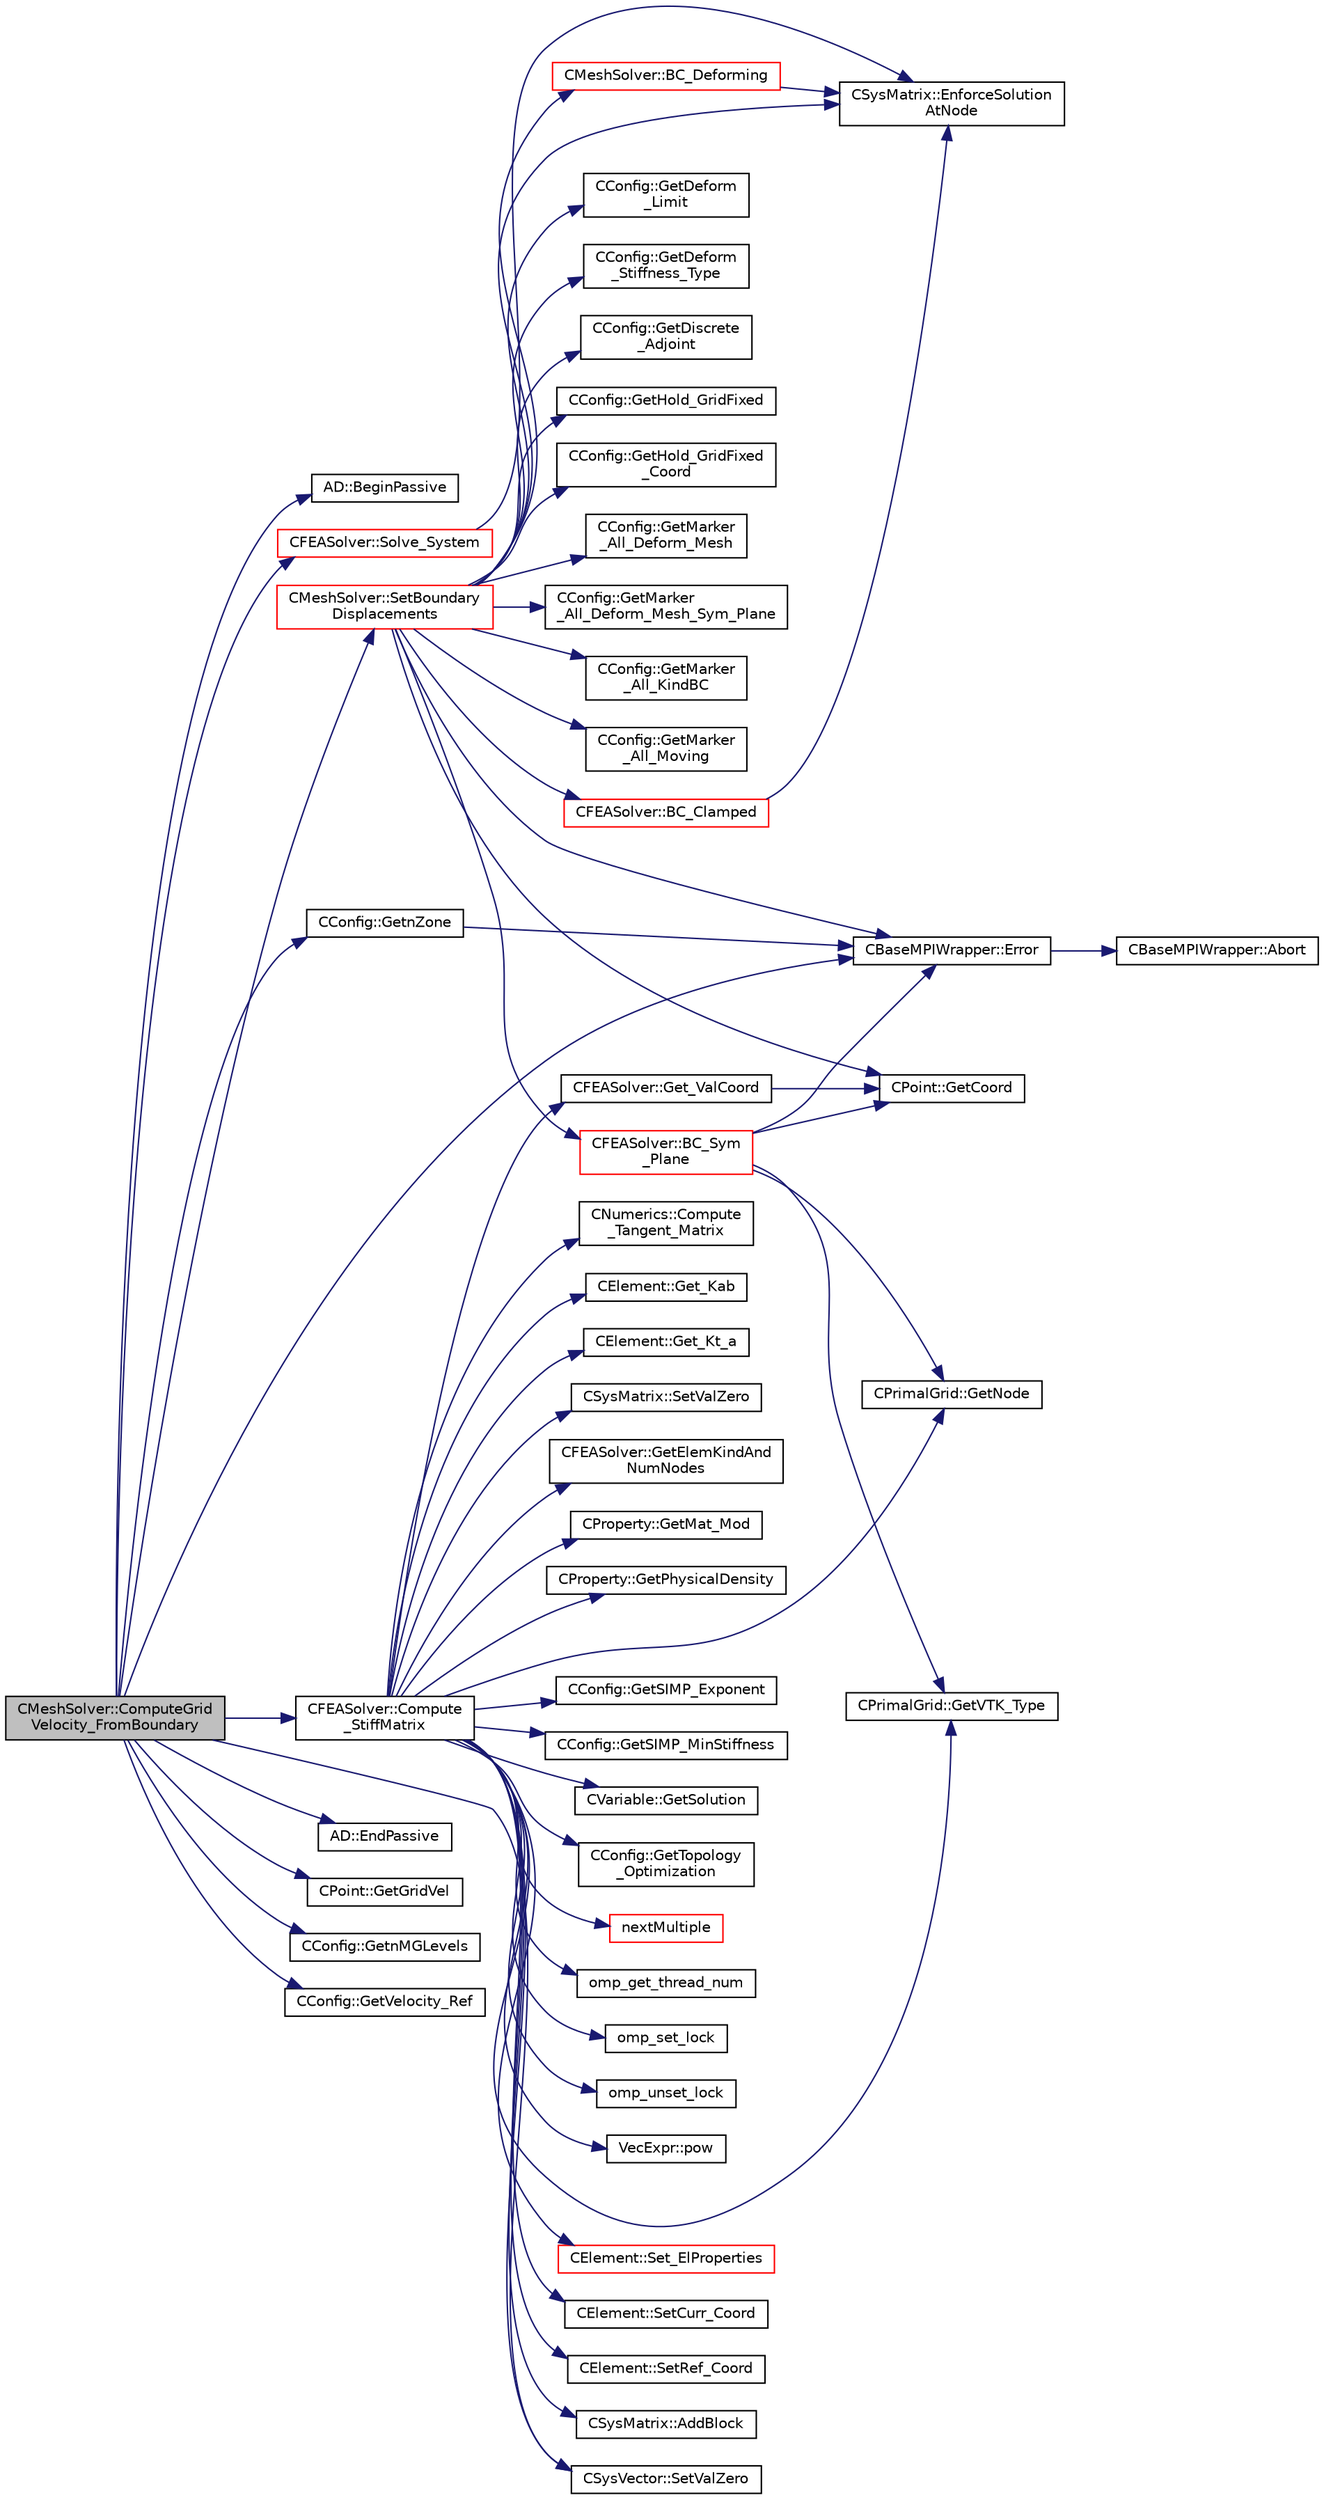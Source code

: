 digraph "CMeshSolver::ComputeGridVelocity_FromBoundary"
{
 // LATEX_PDF_SIZE
  edge [fontname="Helvetica",fontsize="10",labelfontname="Helvetica",labelfontsize="10"];
  node [fontname="Helvetica",fontsize="10",shape=record];
  rankdir="LR";
  Node1 [label="CMeshSolver::ComputeGrid\lVelocity_FromBoundary",height=0.2,width=0.4,color="black", fillcolor="grey75", style="filled", fontcolor="black",tooltip="Compute the grid velocity form the velocity at deformable boundary."];
  Node1 -> Node2 [color="midnightblue",fontsize="10",style="solid",fontname="Helvetica"];
  Node2 [label="AD::BeginPassive",height=0.2,width=0.4,color="black", fillcolor="white", style="filled",URL="$namespaceAD.html#a17303e0b54570243d54732b02655f9a5",tooltip="Start a passive region, i.e. stop recording."];
  Node1 -> Node3 [color="midnightblue",fontsize="10",style="solid",fontname="Helvetica"];
  Node3 [label="CFEASolver::Compute\l_StiffMatrix",height=0.2,width=0.4,color="black", fillcolor="white", style="filled",URL="$classCFEASolver.html#a41f284021cb1f0d145d632adb7ad5342",tooltip="Compute the stiffness matrix of the problem."];
  Node3 -> Node4 [color="midnightblue",fontsize="10",style="solid",fontname="Helvetica"];
  Node4 [label="CSysMatrix::AddBlock",height=0.2,width=0.4,color="black", fillcolor="white", style="filled",URL="$classCSysMatrix.html#a03a189a2120be05e21fbd9b120549427",tooltip="Add a scaled block (in flat format) to the sparse matrix (see SetBlock)."];
  Node3 -> Node5 [color="midnightblue",fontsize="10",style="solid",fontname="Helvetica"];
  Node5 [label="CNumerics::Compute\l_Tangent_Matrix",height=0.2,width=0.4,color="black", fillcolor="white", style="filled",URL="$classCNumerics.html#a9434c2059759aedc34a9656c6e9f9088",tooltip="A virtual member to compute the tangent matrix in structural problems."];
  Node3 -> Node6 [color="midnightblue",fontsize="10",style="solid",fontname="Helvetica"];
  Node6 [label="CElement::Get_Kab",height=0.2,width=0.4,color="black", fillcolor="white", style="filled",URL="$classCElement.html#a077f170b754fd4533595bf6bc163b2a6",tooltip="Return the value of the submatrix K relating nodes a and b."];
  Node3 -> Node7 [color="midnightblue",fontsize="10",style="solid",fontname="Helvetica"];
  Node7 [label="CElement::Get_Kt_a",height=0.2,width=0.4,color="black", fillcolor="white", style="filled",URL="$classCElement.html#a8b2b11078cc413d3de947f6437d4fb92",tooltip="Return the values of the nodal stress components of the residual for node a."];
  Node3 -> Node8 [color="midnightblue",fontsize="10",style="solid",fontname="Helvetica"];
  Node8 [label="CFEASolver::Get_ValCoord",height=0.2,width=0.4,color="black", fillcolor="white", style="filled",URL="$classCFEASolver.html#ad4309facfe4044d5f5a11209cc96c7eb",tooltip="Get the value of the reference coordinate to set on the element structure."];
  Node8 -> Node9 [color="midnightblue",fontsize="10",style="solid",fontname="Helvetica"];
  Node9 [label="CPoint::GetCoord",height=0.2,width=0.4,color="black", fillcolor="white", style="filled",URL="$classCPoint.html#ab16c29dd03911529cd73bf467c313179",tooltip="Get the coordinates dor the control volume."];
  Node3 -> Node10 [color="midnightblue",fontsize="10",style="solid",fontname="Helvetica"];
  Node10 [label="CFEASolver::GetElemKindAnd\lNumNodes",height=0.2,width=0.4,color="black", fillcolor="white", style="filled",URL="$classCFEASolver.html#a69ff8e551924f4cfbad103287b4bb8bb",tooltip="Get the element container index and number of nodes of a given VTK type."];
  Node3 -> Node11 [color="midnightblue",fontsize="10",style="solid",fontname="Helvetica"];
  Node11 [label="CProperty::GetMat_Mod",height=0.2,width=0.4,color="black", fillcolor="white", style="filled",URL="$classCProperty.html#a7dfea7244f23fe4db5118aa1e8291413",tooltip="Get the material model to use for the element."];
  Node3 -> Node12 [color="midnightblue",fontsize="10",style="solid",fontname="Helvetica"];
  Node12 [label="CPrimalGrid::GetNode",height=0.2,width=0.4,color="black", fillcolor="white", style="filled",URL="$classCPrimalGrid.html#a6353b89f5a8a3948cd475da6152bf077",tooltip="Get the nodes shared by the primal grid element."];
  Node3 -> Node13 [color="midnightblue",fontsize="10",style="solid",fontname="Helvetica"];
  Node13 [label="CProperty::GetPhysicalDensity",height=0.2,width=0.4,color="black", fillcolor="white", style="filled",URL="$classCProperty.html#a0c0c3778fe99294e3b156bebb5c87d4b",tooltip="Get the value of the Physical density."];
  Node3 -> Node14 [color="midnightblue",fontsize="10",style="solid",fontname="Helvetica"];
  Node14 [label="CConfig::GetSIMP_Exponent",height=0.2,width=0.4,color="black", fillcolor="white", style="filled",URL="$classCConfig.html#a2759180807b49d7c91924011abec1a35",tooltip="Get exponent for density-based stiffness penalization."];
  Node3 -> Node15 [color="midnightblue",fontsize="10",style="solid",fontname="Helvetica"];
  Node15 [label="CConfig::GetSIMP_MinStiffness",height=0.2,width=0.4,color="black", fillcolor="white", style="filled",URL="$classCConfig.html#a3807df530b42b9a9f711a9670ea698e9",tooltip="Get lower bound for density-based stiffness penalization."];
  Node3 -> Node16 [color="midnightblue",fontsize="10",style="solid",fontname="Helvetica"];
  Node16 [label="CVariable::GetSolution",height=0.2,width=0.4,color="black", fillcolor="white", style="filled",URL="$classCVariable.html#a261483e39c23c1de7cb9aea7e917c121",tooltip="Get the solution."];
  Node3 -> Node17 [color="midnightblue",fontsize="10",style="solid",fontname="Helvetica"];
  Node17 [label="CConfig::GetTopology\l_Optimization",height=0.2,width=0.4,color="black", fillcolor="white", style="filled",URL="$classCConfig.html#aaf3e38ba9bf594bc2d636158d1dbf305",tooltip="Get topology optimization."];
  Node3 -> Node18 [color="midnightblue",fontsize="10",style="solid",fontname="Helvetica"];
  Node18 [label="CPrimalGrid::GetVTK_Type",height=0.2,width=0.4,color="black", fillcolor="white", style="filled",URL="$classCPrimalGrid.html#ad506ad8f97dd70d71c1ee6f407df4cf5",tooltip="Get VTK type."];
  Node3 -> Node19 [color="midnightblue",fontsize="10",style="solid",fontname="Helvetica"];
  Node19 [label="nextMultiple",height=0.2,width=0.4,color="red", fillcolor="white", style="filled",URL="$omp__structure_8hpp.html#adb8cd1783c3fe468888c1c0a5b57cace",tooltip="Round up to next multiple."];
  Node3 -> Node21 [color="midnightblue",fontsize="10",style="solid",fontname="Helvetica"];
  Node21 [label="omp_get_thread_num",height=0.2,width=0.4,color="black", fillcolor="white", style="filled",URL="$omp__structure_8hpp.html#aad63dd7e34961dbbd2e8774e7f6bc2d0",tooltip="Index of current thread, akin to MPI rank."];
  Node3 -> Node22 [color="midnightblue",fontsize="10",style="solid",fontname="Helvetica"];
  Node22 [label="omp_set_lock",height=0.2,width=0.4,color="black", fillcolor="white", style="filled",URL="$omp__structure_8hpp.html#ab306e0d3de13445b4ca9d93b67b8fd25",tooltip=" "];
  Node3 -> Node23 [color="midnightblue",fontsize="10",style="solid",fontname="Helvetica"];
  Node23 [label="omp_unset_lock",height=0.2,width=0.4,color="black", fillcolor="white", style="filled",URL="$omp__structure_8hpp.html#aaf7282f4c7262612a1c68395bc764470",tooltip=" "];
  Node3 -> Node24 [color="midnightblue",fontsize="10",style="solid",fontname="Helvetica"];
  Node24 [label="VecExpr::pow",height=0.2,width=0.4,color="black", fillcolor="white", style="filled",URL="$group__VecExpr.html#ga7fb255e1f2a1773d3cc6ff7bee1aadd2",tooltip=" "];
  Node3 -> Node25 [color="midnightblue",fontsize="10",style="solid",fontname="Helvetica"];
  Node25 [label="CElement::Set_ElProperties",height=0.2,width=0.4,color="red", fillcolor="white", style="filled",URL="$classCElement.html#a5a9bc98cf64c54b7e073427967dc3f5a",tooltip="Store the values of the identifiers for element properties."];
  Node3 -> Node29 [color="midnightblue",fontsize="10",style="solid",fontname="Helvetica"];
  Node29 [label="CElement::SetCurr_Coord",height=0.2,width=0.4,color="black", fillcolor="white", style="filled",URL="$classCElement.html#a1909cf0356d960f9b3a40f4c85b8233e",tooltip="Set the value of the coordinate of the nodes in the current configuration."];
  Node3 -> Node30 [color="midnightblue",fontsize="10",style="solid",fontname="Helvetica"];
  Node30 [label="CElement::SetRef_Coord",height=0.2,width=0.4,color="black", fillcolor="white", style="filled",URL="$classCElement.html#a734f0ffdf9fc0d48f6add20fd6cd5cfe",tooltip="Set the value of the coordinate of the nodes in the reference configuration."];
  Node3 -> Node31 [color="midnightblue",fontsize="10",style="solid",fontname="Helvetica"];
  Node31 [label="CSysVector::SetValZero",height=0.2,width=0.4,color="black", fillcolor="white", style="filled",URL="$classCSysVector.html#aa179ddab500faadee96bebecff9e201d",tooltip="Sets to zero all the entries of the vector."];
  Node3 -> Node32 [color="midnightblue",fontsize="10",style="solid",fontname="Helvetica"];
  Node32 [label="CSysMatrix::SetValZero",height=0.2,width=0.4,color="black", fillcolor="white", style="filled",URL="$classCSysMatrix.html#a8f974ad2e089dccfc99ea21a4ef5a819",tooltip="Sets to zero all the entries of the sparse matrix."];
  Node1 -> Node33 [color="midnightblue",fontsize="10",style="solid",fontname="Helvetica"];
  Node33 [label="AD::EndPassive",height=0.2,width=0.4,color="black", fillcolor="white", style="filled",URL="$namespaceAD.html#af5a5809a923faf03119828c329bc2db7",tooltip="End a passive region, i.e. start recording if we were recording before."];
  Node1 -> Node34 [color="midnightblue",fontsize="10",style="solid",fontname="Helvetica"];
  Node34 [label="CBaseMPIWrapper::Error",height=0.2,width=0.4,color="black", fillcolor="white", style="filled",URL="$classCBaseMPIWrapper.html#a04457c47629bda56704e6a8804833eeb",tooltip=" "];
  Node34 -> Node35 [color="midnightblue",fontsize="10",style="solid",fontname="Helvetica"];
  Node35 [label="CBaseMPIWrapper::Abort",height=0.2,width=0.4,color="black", fillcolor="white", style="filled",URL="$classCBaseMPIWrapper.html#af7297d861dca86b45cf561b6ab642e8f",tooltip=" "];
  Node1 -> Node36 [color="midnightblue",fontsize="10",style="solid",fontname="Helvetica"];
  Node36 [label="CPoint::GetGridVel",height=0.2,width=0.4,color="black", fillcolor="white", style="filled",URL="$classCPoint.html#a65d855a9c2ad2971546038b34acd5b92",tooltip="Get the value of the grid velocity at the point."];
  Node1 -> Node37 [color="midnightblue",fontsize="10",style="solid",fontname="Helvetica"];
  Node37 [label="CConfig::GetnMGLevels",height=0.2,width=0.4,color="black", fillcolor="white", style="filled",URL="$classCConfig.html#a15a61a6f9a1d415c3509018f4916c5c1",tooltip="Get the number of multigrid levels."];
  Node1 -> Node38 [color="midnightblue",fontsize="10",style="solid",fontname="Helvetica"];
  Node38 [label="CConfig::GetnZone",height=0.2,width=0.4,color="black", fillcolor="white", style="filled",URL="$classCConfig.html#a33f1af516d14a4d3815b577c37398773",tooltip="Gets the number of zones in the mesh file."];
  Node38 -> Node34 [color="midnightblue",fontsize="10",style="solid",fontname="Helvetica"];
  Node1 -> Node39 [color="midnightblue",fontsize="10",style="solid",fontname="Helvetica"];
  Node39 [label="CConfig::GetVelocity_Ref",height=0.2,width=0.4,color="black", fillcolor="white", style="filled",URL="$classCConfig.html#afad4537005c210e8a7fc015a51b8ae4c",tooltip="Get the value of the reference velocity for non-dimensionalization."];
  Node1 -> Node40 [color="midnightblue",fontsize="10",style="solid",fontname="Helvetica"];
  Node40 [label="CMeshSolver::SetBoundary\lDisplacements",height=0.2,width=0.4,color="red", fillcolor="white", style="filled",URL="$classCMeshSolver.html#a7d6d7ddc8fb135f6c4ef6313ff2f7e3c",tooltip="Check the boundary vertex that are going to be moved."];
  Node40 -> Node41 [color="midnightblue",fontsize="10",style="solid",fontname="Helvetica"];
  Node41 [label="CFEASolver::BC_Clamped",height=0.2,width=0.4,color="red", fillcolor="white", style="filled",URL="$classCFEASolver.html#ad78fd5ac3d2e70c56f1b61ba6c9cb4eb",tooltip="Clamped boundary conditions."];
  Node41 -> Node42 [color="midnightblue",fontsize="10",style="solid",fontname="Helvetica"];
  Node42 [label="CSysMatrix::EnforceSolution\lAtNode",height=0.2,width=0.4,color="black", fillcolor="white", style="filled",URL="$classCSysMatrix.html#a1bfdb06825f0165504b84aa68e918208",tooltip="Modifies this matrix (A) and a rhs vector (b) such that (A^-1 * b)_i = x_i."];
  Node40 -> Node57 [color="midnightblue",fontsize="10",style="solid",fontname="Helvetica"];
  Node57 [label="CMeshSolver::BC_Deforming",height=0.2,width=0.4,color="red", fillcolor="white", style="filled",URL="$classCMeshSolver.html#a07023f506e40c4d1cd11336715eb8840",tooltip="Apply forced displacement boundary conditions."];
  Node57 -> Node42 [color="midnightblue",fontsize="10",style="solid",fontname="Helvetica"];
  Node40 -> Node60 [color="midnightblue",fontsize="10",style="solid",fontname="Helvetica"];
  Node60 [label="CFEASolver::BC_Sym\l_Plane",height=0.2,width=0.4,color="red", fillcolor="white", style="filled",URL="$classCFEASolver.html#af0a805865c44d83408700f36050555ab",tooltip="Symmetry boundary conditions."];
  Node60 -> Node34 [color="midnightblue",fontsize="10",style="solid",fontname="Helvetica"];
  Node60 -> Node9 [color="midnightblue",fontsize="10",style="solid",fontname="Helvetica"];
  Node60 -> Node12 [color="midnightblue",fontsize="10",style="solid",fontname="Helvetica"];
  Node60 -> Node18 [color="midnightblue",fontsize="10",style="solid",fontname="Helvetica"];
  Node40 -> Node42 [color="midnightblue",fontsize="10",style="solid",fontname="Helvetica"];
  Node40 -> Node34 [color="midnightblue",fontsize="10",style="solid",fontname="Helvetica"];
  Node40 -> Node9 [color="midnightblue",fontsize="10",style="solid",fontname="Helvetica"];
  Node40 -> Node71 [color="midnightblue",fontsize="10",style="solid",fontname="Helvetica"];
  Node71 [label="CConfig::GetDeform\l_Limit",height=0.2,width=0.4,color="black", fillcolor="white", style="filled",URL="$classCConfig.html#adb9de8e548ff3a7620b74549b4186497",tooltip="Get limit for the volumetric deformation."];
  Node40 -> Node72 [color="midnightblue",fontsize="10",style="solid",fontname="Helvetica"];
  Node72 [label="CConfig::GetDeform\l_Stiffness_Type",height=0.2,width=0.4,color="black", fillcolor="white", style="filled",URL="$classCConfig.html#ab62038a9661de64bfe3cf8c19eeb773a",tooltip="Get the type of stiffness to impose for FEA mesh deformation."];
  Node40 -> Node73 [color="midnightblue",fontsize="10",style="solid",fontname="Helvetica"];
  Node73 [label="CConfig::GetDiscrete\l_Adjoint",height=0.2,width=0.4,color="black", fillcolor="white", style="filled",URL="$classCConfig.html#ab3928c4e6debcf50dcd0d38985f6980c",tooltip="Get the indicator whether we are solving an discrete adjoint problem."];
  Node40 -> Node74 [color="midnightblue",fontsize="10",style="solid",fontname="Helvetica"];
  Node74 [label="CConfig::GetHold_GridFixed",height=0.2,width=0.4,color="black", fillcolor="white", style="filled",URL="$classCConfig.html#a1385bb65c3bdf5e02dc50cf2463aa6e4",tooltip="Provides information about the the nodes that are going to be moved on a deformation volumetric grid ..."];
  Node40 -> Node75 [color="midnightblue",fontsize="10",style="solid",fontname="Helvetica"];
  Node75 [label="CConfig::GetHold_GridFixed\l_Coord",height=0.2,width=0.4,color="black", fillcolor="white", style="filled",URL="$classCConfig.html#a705090f0b943698b9fd3852925d7d829",tooltip="Get the coordinates where of the box where the grid is going to be deformed."];
  Node40 -> Node76 [color="midnightblue",fontsize="10",style="solid",fontname="Helvetica"];
  Node76 [label="CConfig::GetMarker\l_All_Deform_Mesh",height=0.2,width=0.4,color="black", fillcolor="white", style="filled",URL="$classCConfig.html#af2b7f4beda04f2a41c9b922987a5df26",tooltip="Get whether marker val_marker is a DEFORM_MESH marker."];
  Node40 -> Node77 [color="midnightblue",fontsize="10",style="solid",fontname="Helvetica"];
  Node77 [label="CConfig::GetMarker\l_All_Deform_Mesh_Sym_Plane",height=0.2,width=0.4,color="black", fillcolor="white", style="filled",URL="$classCConfig.html#a7a6483dd74e7c7e0020e0eeb4e0e0f6c",tooltip="Get whether marker val_marker is a DEFORM_MESH_SYM_PLANE marker."];
  Node40 -> Node78 [color="midnightblue",fontsize="10",style="solid",fontname="Helvetica"];
  Node78 [label="CConfig::GetMarker\l_All_KindBC",height=0.2,width=0.4,color="black", fillcolor="white", style="filled",URL="$classCConfig.html#ae003cd8f406eaaa91849a774c9a20730",tooltip="Get the kind of boundary for each marker."];
  Node40 -> Node79 [color="midnightblue",fontsize="10",style="solid",fontname="Helvetica"];
  Node79 [label="CConfig::GetMarker\l_All_Moving",height=0.2,width=0.4,color="black", fillcolor="white", style="filled",URL="$classCConfig.html#aa92e30407f9aaad234c7a557019cd3c5",tooltip="Get the motion information for a marker val_marker."];
  Node1 -> Node31 [color="midnightblue",fontsize="10",style="solid",fontname="Helvetica"];
  Node1 -> Node116 [color="midnightblue",fontsize="10",style="solid",fontname="Helvetica"];
  Node116 [label="CFEASolver::Solve_System",height=0.2,width=0.4,color="red", fillcolor="white", style="filled",URL="$classCFEASolver.html#a6ade985703d84b396bae1825a6d2a3e4",tooltip="Routine to solve the Jacobian-Residual linearized system."];
  Node116 -> Node42 [color="midnightblue",fontsize="10",style="solid",fontname="Helvetica"];
}
